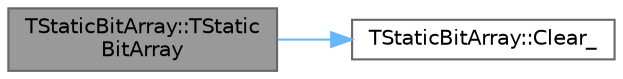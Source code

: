 digraph "TStaticBitArray::TStaticBitArray"
{
 // INTERACTIVE_SVG=YES
 // LATEX_PDF_SIZE
  bgcolor="transparent";
  edge [fontname=Helvetica,fontsize=10,labelfontname=Helvetica,labelfontsize=10];
  node [fontname=Helvetica,fontsize=10,shape=box,height=0.2,width=0.4];
  rankdir="LR";
  Node1 [id="Node000001",label="TStaticBitArray::TStatic\lBitArray",height=0.2,width=0.4,color="gray40", fillcolor="grey60", style="filled", fontcolor="black",tooltip="Minimal initialization constructor."];
  Node1 -> Node2 [id="edge1_Node000001_Node000002",color="steelblue1",style="solid",tooltip=" "];
  Node2 [id="Node000002",label="TStaticBitArray::Clear_",height=0.2,width=0.4,color="grey40", fillcolor="white", style="filled",URL="$d2/d53/classTStaticBitArray.html#ae8535dd1991090d05ec32767b48ae1a7",tooltip="Resets the bit array to a 0 value."];
}
